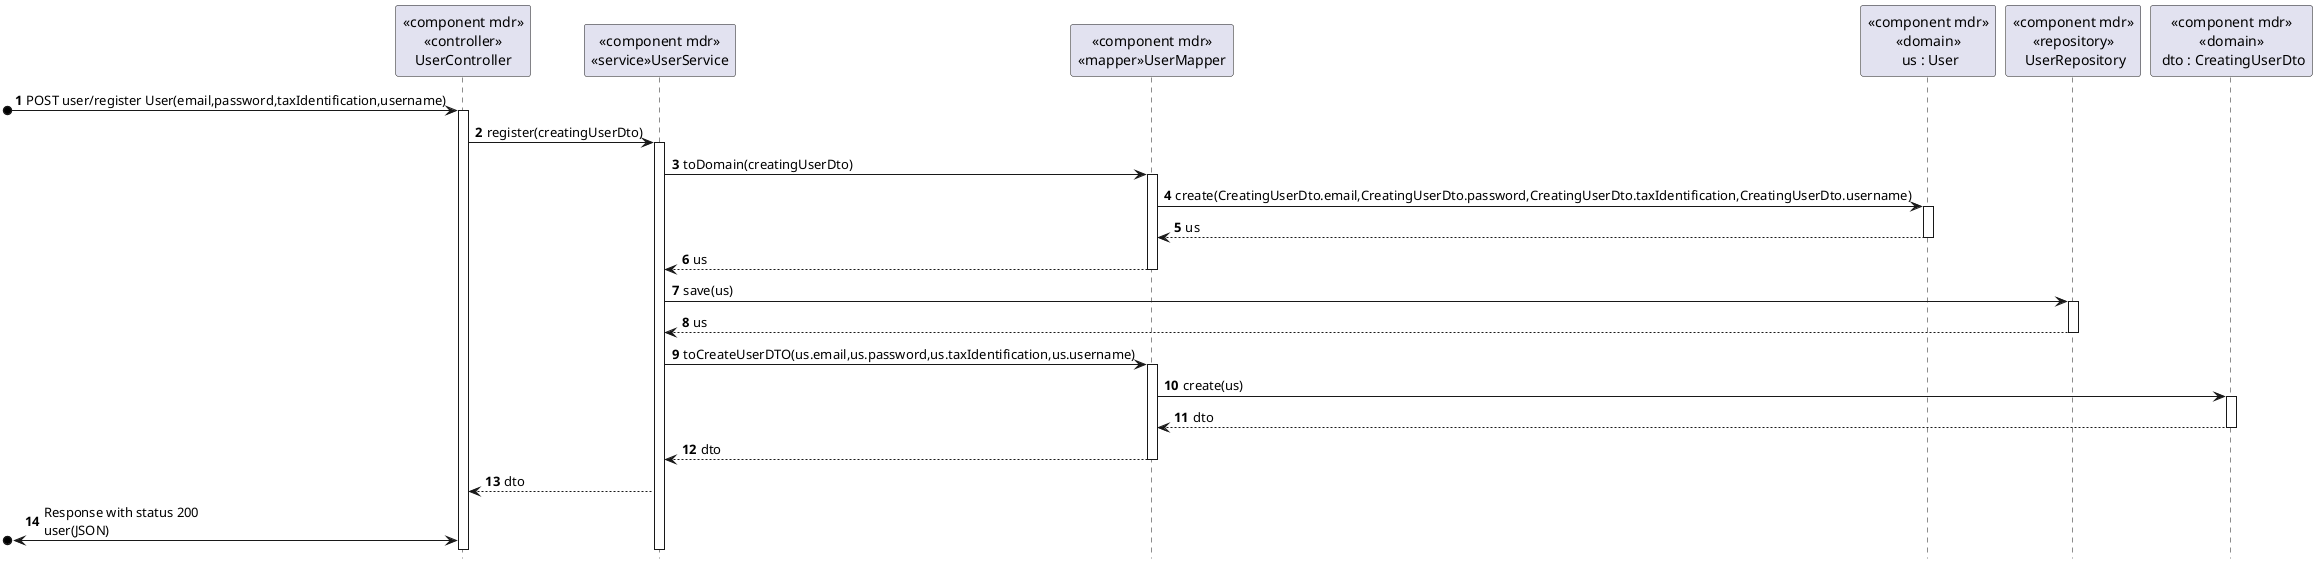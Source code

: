@startuml SD
        hide footbox
        autonumber

        participant "<<component mdr>>\n<<controller>>\nUserController" as UC
        participant "<<component mdr>>\n<<service>>UserService" as US
        participant "<<component mdr>>\n<<mapper>>UserMapper" as UM
        participant "<<component mdr>>\n<<domain>>\n us : User" as USER
        participant "<<component mdr>>\n<<repository>>\n UserRepository" as REPO
        participant "<<component mdr>>\n<<domain>>\n dto : CreatingUserDto" as DTO

                [o-> UC : POST user/register User(email,password,taxIdentification,username)
                activate UC
                UC -> US : register(creatingUserDto)
                activate US
                US -> UM : toDomain(creatingUserDto)
                activate UM
                UM -> USER : create(CreatingUserDto.email,CreatingUserDto.password,CreatingUserDto.taxIdentification,CreatingUserDto.username)
                activate USER
                USER --> UM : us
                deactivate USER
                UM --> US : us
                deactivate UM
                US -> REPO : save(us)
                activate REPO
                REPO --> US : us
                deactivate REPO
                US -> UM : toCreateUserDTO(us.email,us.password,us.taxIdentification,us.username)
                activate UM
                UM -> DTO : create(us)
                activate DTO
                DTO --> UM : dto
                deactivate DTO
                UM --> US : dto
                deactivate UM
                US --> UC : dto
                [o<-> UC : Response with status 200\nuser(JSON)
@enduml